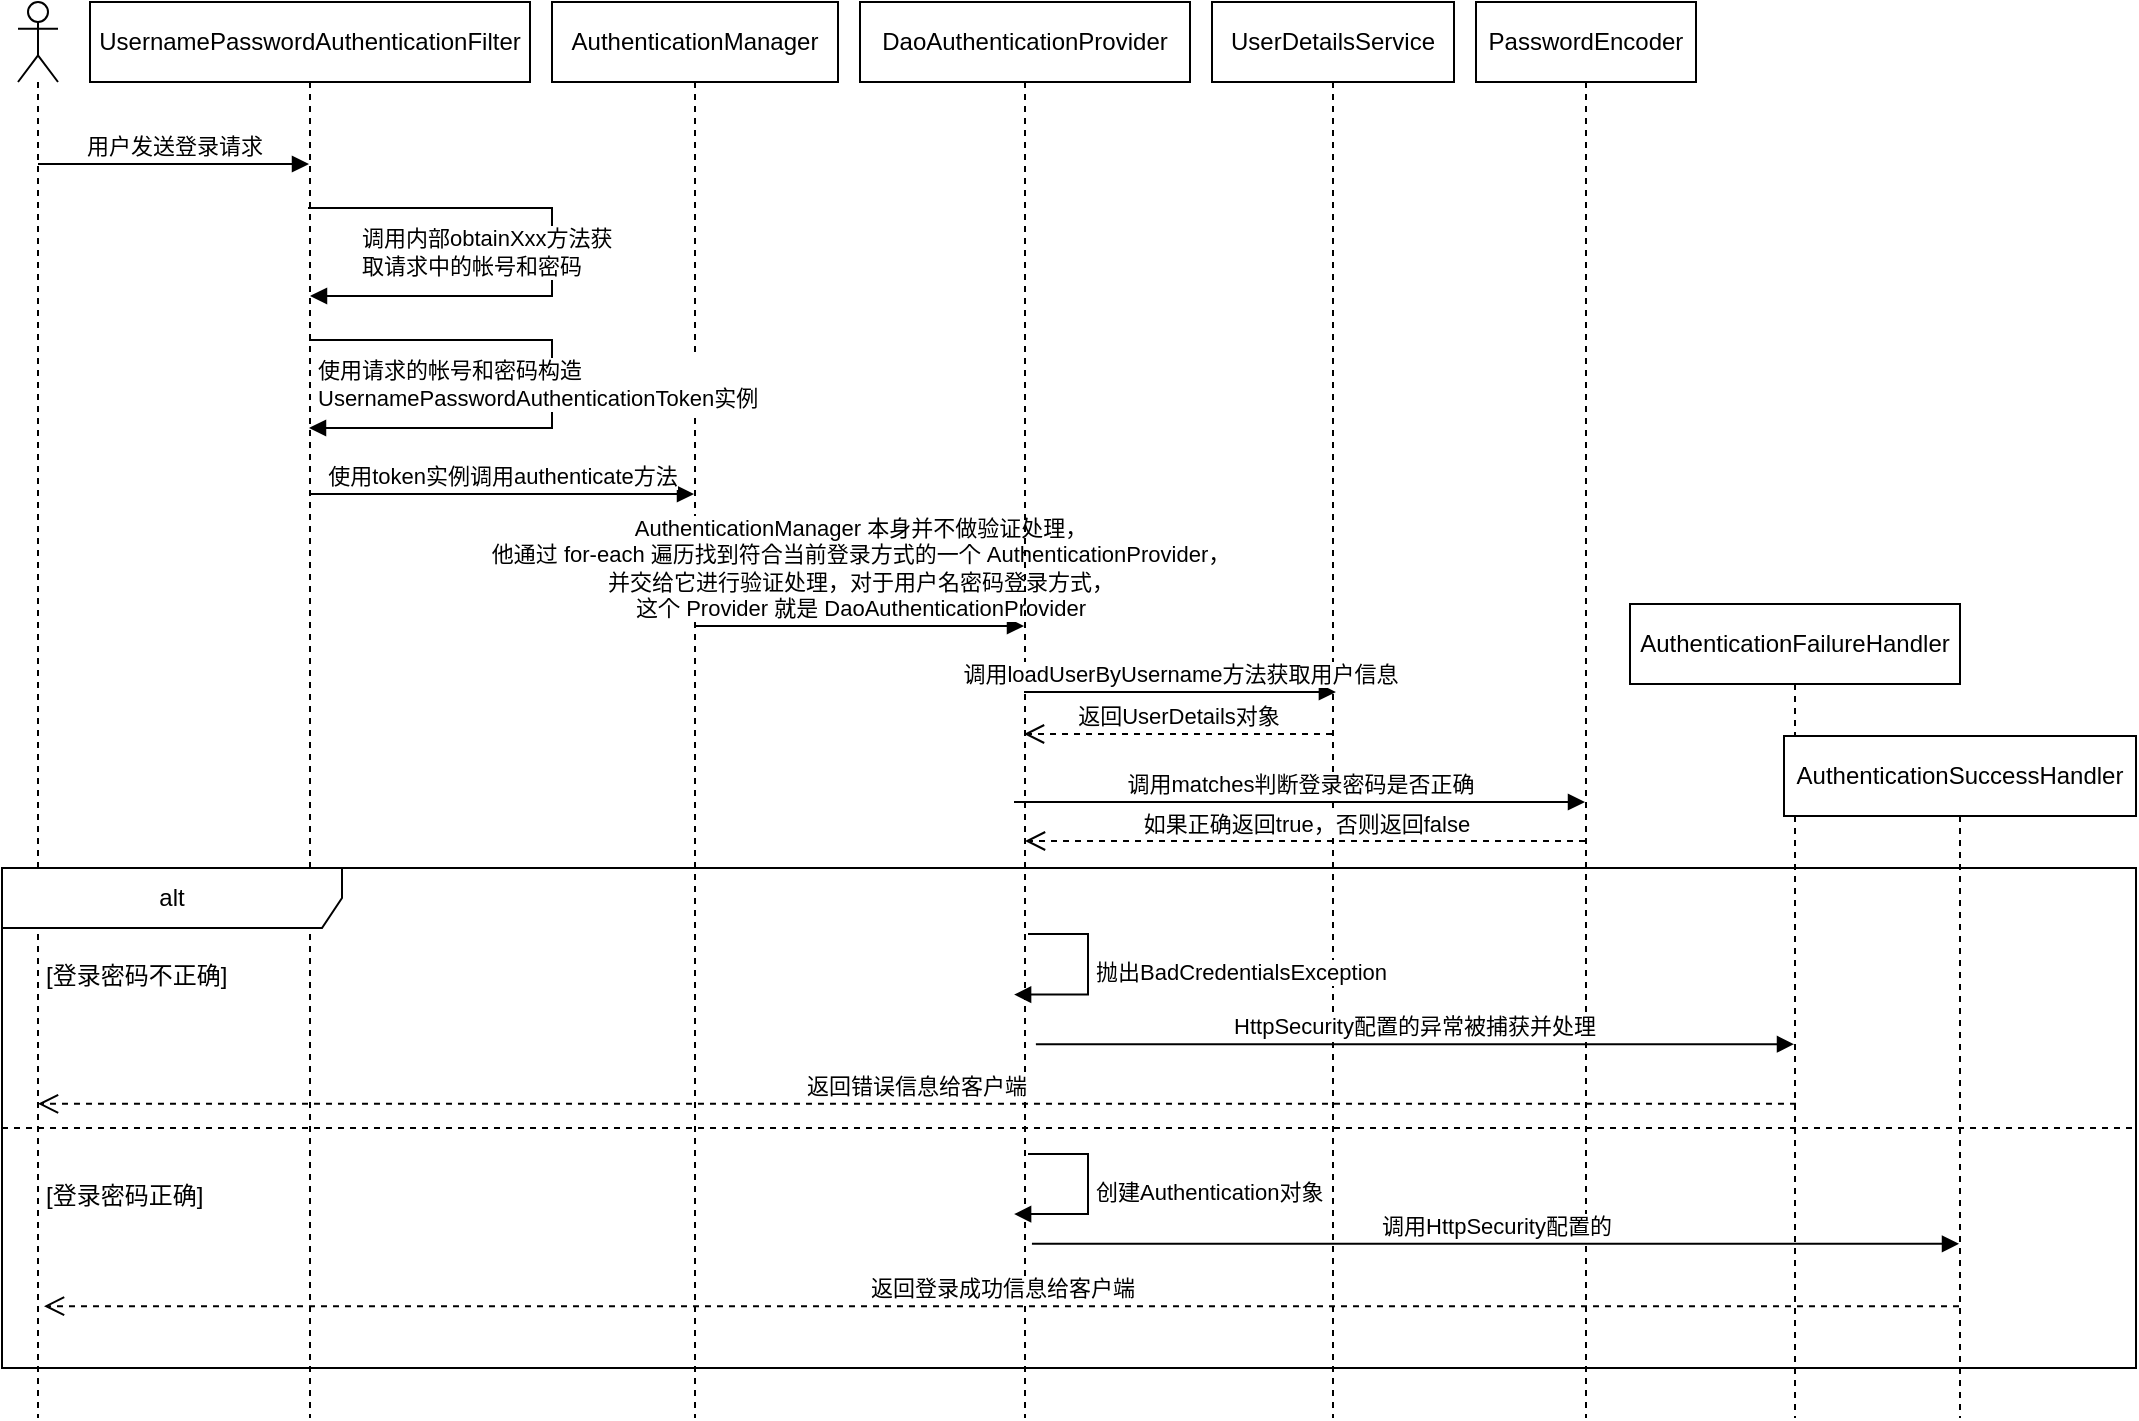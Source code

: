 <mxfile version="24.5.3" type="github">
  <diagram name="Page-1" id="2YBvvXClWsGukQMizWep">
    <mxGraphModel dx="1146" dy="650" grid="1" gridSize="11" guides="1" tooltips="1" connect="1" arrows="1" fold="1" page="1" pageScale="1" pageWidth="1100" pageHeight="1700" math="0" shadow="0">
      <root>
        <mxCell id="0" />
        <mxCell id="1" parent="0" />
        <mxCell id="s-xXhrgxncU4U6OP28lx-1" value="" style="shape=umlLifeline;perimeter=lifelinePerimeter;whiteSpace=wrap;html=1;container=1;dropTarget=0;collapsible=0;recursiveResize=0;outlineConnect=0;portConstraint=eastwest;newEdgeStyle={&quot;curved&quot;:0,&quot;rounded&quot;:0};participant=umlActor;" parent="1" vertex="1">
          <mxGeometry x="30" y="40" width="20" height="708" as="geometry" />
        </mxCell>
        <mxCell id="s-xXhrgxncU4U6OP28lx-6" value="UsernamePasswordAuthenticationFilter" style="shape=umlLifeline;perimeter=lifelinePerimeter;whiteSpace=wrap;html=1;container=1;dropTarget=0;collapsible=0;recursiveResize=0;outlineConnect=0;portConstraint=eastwest;newEdgeStyle={&quot;curved&quot;:0,&quot;rounded&quot;:0};" parent="1" vertex="1">
          <mxGeometry x="66" y="40" width="220" height="708" as="geometry" />
        </mxCell>
        <mxCell id="2gi-IcAWOZ9MMK4t8qeL-5" value="调用内部obtainXxx方法获&lt;div&gt;取请求中的帐号和密码&lt;/div&gt;" style="html=1;align=left;spacingLeft=2;endArrow=block;rounded=0;edgeStyle=orthogonalEdgeStyle;curved=0;rounded=0;" parent="s-xXhrgxncU4U6OP28lx-6" target="s-xXhrgxncU4U6OP28lx-6" edge="1">
          <mxGeometry x="-0.844" y="-22" relative="1" as="geometry">
            <mxPoint x="109" y="103" as="sourcePoint" />
            <Array as="points">
              <mxPoint x="231" y="103" />
              <mxPoint x="231" y="147" />
            </Array>
            <mxPoint x="108.5" y="154" as="targetPoint" />
            <mxPoint as="offset" />
          </mxGeometry>
        </mxCell>
        <mxCell id="s-xXhrgxncU4U6OP28lx-7" value="AuthenticationManager" style="shape=umlLifeline;perimeter=lifelinePerimeter;whiteSpace=wrap;html=1;container=1;dropTarget=0;collapsible=0;recursiveResize=0;outlineConnect=0;portConstraint=eastwest;newEdgeStyle={&quot;curved&quot;:0,&quot;rounded&quot;:0};" parent="1" vertex="1">
          <mxGeometry x="297" y="40" width="143" height="708" as="geometry" />
        </mxCell>
        <mxCell id="s-xXhrgxncU4U6OP28lx-13" value="用户发送登录请求" style="html=1;verticalAlign=bottom;endArrow=block;curved=0;rounded=0;" parent="1" source="s-xXhrgxncU4U6OP28lx-1" target="s-xXhrgxncU4U6OP28lx-6" edge="1">
          <mxGeometry width="80" relative="1" as="geometry">
            <mxPoint x="55" y="121" as="sourcePoint" />
            <mxPoint x="135" y="121" as="targetPoint" />
            <Array as="points">
              <mxPoint x="88" y="121" />
            </Array>
          </mxGeometry>
        </mxCell>
        <mxCell id="s-xXhrgxncU4U6OP28lx-18" value="&lt;div&gt;AuthenticationManager 本身并不做验证处理，&lt;/div&gt;&lt;div&gt;他通过 for-each 遍历找到符合当前登录方式的一个 AuthenticationProvider，&lt;/div&gt;&lt;div&gt;并交给它进行验证处理，对于用户名密码登录方式，&lt;/div&gt;&lt;div&gt;这个 Provider 就是 DaoAuthenticationProvider&lt;/div&gt;" style="html=1;verticalAlign=bottom;endArrow=block;curved=0;rounded=0;" parent="1" edge="1">
          <mxGeometry width="80" relative="1" as="geometry">
            <mxPoint x="368" y="352" as="sourcePoint" />
            <mxPoint x="533" y="352" as="targetPoint" />
          </mxGeometry>
        </mxCell>
        <mxCell id="s-xXhrgxncU4U6OP28lx-24" value="返回UserDetails对象" style="html=1;verticalAlign=bottom;endArrow=open;dashed=1;endSize=8;curved=0;rounded=0;" parent="1" edge="1">
          <mxGeometry x="-0.0" relative="1" as="geometry">
            <mxPoint x="687" y="406" as="sourcePoint" />
            <mxPoint x="533" y="406" as="targetPoint" />
            <mxPoint as="offset" />
          </mxGeometry>
        </mxCell>
        <mxCell id="2gi-IcAWOZ9MMK4t8qeL-2" value="DaoAuthenticationProvider" style="shape=umlLifeline;perimeter=lifelinePerimeter;whiteSpace=wrap;html=1;container=1;dropTarget=0;collapsible=0;recursiveResize=0;outlineConnect=0;portConstraint=eastwest;newEdgeStyle={&quot;curved&quot;:0,&quot;rounded&quot;:0};" parent="1" vertex="1">
          <mxGeometry x="451" y="40" width="165" height="708" as="geometry" />
        </mxCell>
        <mxCell id="2gi-IcAWOZ9MMK4t8qeL-3" value="UserDetailsService" style="shape=umlLifeline;perimeter=lifelinePerimeter;whiteSpace=wrap;html=1;container=1;dropTarget=0;collapsible=0;recursiveResize=0;outlineConnect=0;portConstraint=eastwest;newEdgeStyle={&quot;curved&quot;:0,&quot;rounded&quot;:0};" parent="1" vertex="1">
          <mxGeometry x="627" y="40" width="121" height="708" as="geometry" />
        </mxCell>
        <mxCell id="2gi-IcAWOZ9MMK4t8qeL-8" value="使用请求的帐号和密码构造&lt;div&gt;UsernamePasswordAuthenticationToken实例&lt;/div&gt;" style="html=1;align=left;spacingLeft=2;endArrow=block;rounded=0;edgeStyle=orthogonalEdgeStyle;curved=0;rounded=0;" parent="1" edge="1">
          <mxGeometry x="0.997" y="-22" relative="1" as="geometry">
            <mxPoint x="175.5" y="209" as="sourcePoint" />
            <Array as="points">
              <mxPoint x="297" y="209" />
              <mxPoint x="297" y="253" />
            </Array>
            <mxPoint x="175.5" y="253" as="targetPoint" />
            <mxPoint as="offset" />
          </mxGeometry>
        </mxCell>
        <mxCell id="2gi-IcAWOZ9MMK4t8qeL-9" value="使用token实例调用authenticate方法" style="html=1;verticalAlign=bottom;endArrow=block;curved=0;rounded=0;" parent="1" edge="1">
          <mxGeometry width="80" relative="1" as="geometry">
            <mxPoint x="175.5" y="286" as="sourcePoint" />
            <mxPoint x="368" y="286" as="targetPoint" />
          </mxGeometry>
        </mxCell>
        <mxCell id="2gi-IcAWOZ9MMK4t8qeL-10" value="调用loadUserByUsername方法获取用户信息" style="html=1;verticalAlign=bottom;endArrow=block;curved=0;rounded=0;entryX=0.512;entryY=0.421;entryDx=0;entryDy=0;entryPerimeter=0;" parent="1" edge="1">
          <mxGeometry width="80" relative="1" as="geometry">
            <mxPoint x="533" y="385.0" as="sourcePoint" />
            <mxPoint x="688.952" y="385.0" as="targetPoint" />
          </mxGeometry>
        </mxCell>
        <mxCell id="2gi-IcAWOZ9MMK4t8qeL-17" value="PasswordEncoder" style="shape=umlLifeline;perimeter=lifelinePerimeter;whiteSpace=wrap;html=1;container=1;dropTarget=0;collapsible=0;recursiveResize=0;outlineConnect=0;portConstraint=eastwest;newEdgeStyle={&quot;curved&quot;:0,&quot;rounded&quot;:0};" parent="1" vertex="1">
          <mxGeometry x="759" y="40" width="110" height="708" as="geometry" />
        </mxCell>
        <mxCell id="2gi-IcAWOZ9MMK4t8qeL-25" value="alt" style="shape=umlFrame;whiteSpace=wrap;html=1;pointerEvents=0;recursiveResize=0;container=1;collapsible=0;width=170;" parent="1" vertex="1">
          <mxGeometry x="22" y="473" width="1067" height="250" as="geometry" />
        </mxCell>
        <mxCell id="2gi-IcAWOZ9MMK4t8qeL-26" value="[登录密码不正确&lt;span style=&quot;background-color: initial;&quot;&gt;]&lt;/span&gt;" style="text;html=1;" parent="2gi-IcAWOZ9MMK4t8qeL-25" vertex="1">
          <mxGeometry width="100" height="20" relative="1" as="geometry">
            <mxPoint x="20" y="40" as="offset" />
          </mxGeometry>
        </mxCell>
        <mxCell id="2gi-IcAWOZ9MMK4t8qeL-27" value="[登录密码正确]" style="line;strokeWidth=1;dashed=1;labelPosition=center;verticalLabelPosition=bottom;align=left;verticalAlign=top;spacingLeft=20;spacingTop=15;html=1;whiteSpace=wrap;" parent="2gi-IcAWOZ9MMK4t8qeL-25" vertex="1">
          <mxGeometry y="125" width="1067" height="10" as="geometry" />
        </mxCell>
        <mxCell id="2gi-IcAWOZ9MMK4t8qeL-34" value="抛出BadCredentialsException" style="html=1;align=left;spacingLeft=2;endArrow=block;rounded=0;edgeStyle=orthogonalEdgeStyle;curved=0;rounded=0;entryX=0.467;entryY=0.701;entryDx=0;entryDy=0;entryPerimeter=0;" parent="2gi-IcAWOZ9MMK4t8qeL-25" edge="1" target="2gi-IcAWOZ9MMK4t8qeL-2">
          <mxGeometry relative="1" as="geometry">
            <mxPoint x="513" y="33" as="sourcePoint" />
            <Array as="points">
              <mxPoint x="543" y="33" />
              <mxPoint x="543" y="63" />
            </Array>
            <mxPoint x="518" y="63" as="targetPoint" />
          </mxGeometry>
        </mxCell>
        <mxCell id="2gi-IcAWOZ9MMK4t8qeL-41" value="创建Authentication对象" style="html=1;align=left;spacingLeft=2;endArrow=block;rounded=0;edgeStyle=orthogonalEdgeStyle;curved=0;rounded=0;entryX=0.467;entryY=0.856;entryDx=0;entryDy=0;entryPerimeter=0;" parent="2gi-IcAWOZ9MMK4t8qeL-25" edge="1" target="2gi-IcAWOZ9MMK4t8qeL-2">
          <mxGeometry relative="1" as="geometry">
            <mxPoint x="513" y="143" as="sourcePoint" />
            <Array as="points">
              <mxPoint x="543" y="143" />
              <mxPoint x="543" y="173" />
            </Array>
            <mxPoint x="518" y="173" as="targetPoint" />
          </mxGeometry>
        </mxCell>
        <mxCell id="2gi-IcAWOZ9MMK4t8qeL-29" value="调用matches判断登录密码是否正确" style="html=1;verticalAlign=bottom;endArrow=block;curved=0;rounded=0;" parent="1" target="2gi-IcAWOZ9MMK4t8qeL-17" edge="1">
          <mxGeometry width="80" relative="1" as="geometry">
            <mxPoint x="528" y="440" as="sourcePoint" />
            <mxPoint x="809" y="440" as="targetPoint" />
          </mxGeometry>
        </mxCell>
        <mxCell id="2gi-IcAWOZ9MMK4t8qeL-30" value="如果正确返回true，否则返回false" style="html=1;verticalAlign=bottom;endArrow=open;dashed=1;endSize=8;curved=0;rounded=0;" parent="1" edge="1" target="2gi-IcAWOZ9MMK4t8qeL-2">
          <mxGeometry relative="1" as="geometry">
            <mxPoint x="813.5" y="459.5" as="sourcePoint" />
            <mxPoint x="528" y="459.5" as="targetPoint" />
          </mxGeometry>
        </mxCell>
        <mxCell id="2gi-IcAWOZ9MMK4t8qeL-31" value="AuthenticationFailureHandler" style="shape=umlLifeline;perimeter=lifelinePerimeter;whiteSpace=wrap;html=1;container=1;dropTarget=0;collapsible=0;recursiveResize=0;outlineConnect=0;portConstraint=eastwest;newEdgeStyle={&quot;curved&quot;:0,&quot;rounded&quot;:0};" parent="1" vertex="1">
          <mxGeometry x="836" y="341" width="165" height="407" as="geometry" />
        </mxCell>
        <mxCell id="2gi-IcAWOZ9MMK4t8qeL-32" value="AuthenticationSuccessHandler" style="shape=umlLifeline;perimeter=lifelinePerimeter;whiteSpace=wrap;html=1;container=1;dropTarget=0;collapsible=0;recursiveResize=0;outlineConnect=0;portConstraint=eastwest;newEdgeStyle={&quot;curved&quot;:0,&quot;rounded&quot;:0};" parent="1" vertex="1">
          <mxGeometry x="913" y="407" width="176" height="341" as="geometry" />
        </mxCell>
        <mxCell id="2gi-IcAWOZ9MMK4t8qeL-43" value="返回登录成功信息给客户端" style="html=1;verticalAlign=bottom;endArrow=open;dashed=1;endSize=8;curved=0;rounded=0;entryX=0.65;entryY=0.921;entryDx=0;entryDy=0;entryPerimeter=0;" parent="1" source="2gi-IcAWOZ9MMK4t8qeL-32" target="s-xXhrgxncU4U6OP28lx-1" edge="1">
          <mxGeometry relative="1" as="geometry">
            <mxPoint x="1045" y="693" as="sourcePoint" />
            <mxPoint x="61.5" y="693" as="targetPoint" />
          </mxGeometry>
        </mxCell>
        <mxCell id="2gi-IcAWOZ9MMK4t8qeL-38" value="返回错误信息给客户端" style="html=1;verticalAlign=bottom;endArrow=open;dashed=1;endSize=8;curved=0;rounded=0;exitX=0.503;exitY=0.614;exitDx=0;exitDy=0;exitPerimeter=0;" parent="1" source="2gi-IcAWOZ9MMK4t8qeL-31" target="s-xXhrgxncU4U6OP28lx-1" edge="1">
          <mxGeometry relative="1" as="geometry">
            <mxPoint x="938" y="588.84" as="sourcePoint" />
            <mxPoint x="58" y="582.996" as="targetPoint" />
          </mxGeometry>
        </mxCell>
        <mxCell id="2gi-IcAWOZ9MMK4t8qeL-37" value="HttpSecurity配置的异常被捕获并处理" style="html=1;verticalAlign=bottom;endArrow=block;curved=0;rounded=0;exitX=0.533;exitY=0.736;exitDx=0;exitDy=0;exitPerimeter=0;" parent="1" target="2gi-IcAWOZ9MMK4t8qeL-31" edge="1" source="2gi-IcAWOZ9MMK4t8qeL-2">
          <mxGeometry width="80" relative="1" as="geometry">
            <mxPoint x="550" y="561" as="sourcePoint" />
            <mxPoint x="630" y="561" as="targetPoint" />
          </mxGeometry>
        </mxCell>
        <mxCell id="2gi-IcAWOZ9MMK4t8qeL-42" value="调用HttpSecurity配置的" style="html=1;verticalAlign=bottom;endArrow=block;curved=0;rounded=0;exitX=0.521;exitY=0.877;exitDx=0;exitDy=0;exitPerimeter=0;" parent="1" target="2gi-IcAWOZ9MMK4t8qeL-32" edge="1" source="2gi-IcAWOZ9MMK4t8qeL-2">
          <mxGeometry width="80" relative="1" as="geometry">
            <mxPoint x="556.985" y="659.999" as="sourcePoint" />
            <mxPoint x="1044.5" y="659.999" as="targetPoint" />
          </mxGeometry>
        </mxCell>
      </root>
    </mxGraphModel>
  </diagram>
</mxfile>
